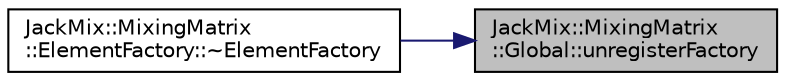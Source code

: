 digraph "JackMix::MixingMatrix::Global::unregisterFactory"
{
 // LATEX_PDF_SIZE
  edge [fontname="Helvetica",fontsize="10",labelfontname="Helvetica",labelfontsize="10"];
  node [fontname="Helvetica",fontsize="10",shape=record];
  rankdir="RL";
  Node1 [label="JackMix::MixingMatrix\l::Global::unregisterFactory",height=0.2,width=0.4,color="black", fillcolor="grey75", style="filled", fontcolor="black",tooltip=" "];
  Node1 -> Node2 [dir="back",color="midnightblue",fontsize="10",style="solid",fontname="Helvetica"];
  Node2 [label="JackMix::MixingMatrix\l::ElementFactory::~ElementFactory",height=0.2,width=0.4,color="black", fillcolor="white", style="filled",URL="$d5/dd5/class_jack_mix_1_1_mixing_matrix_1_1_element_factory.html#a11a083a9586477bfe76a5244f12c9902",tooltip=" "];
}
